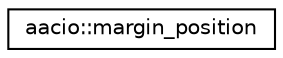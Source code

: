 digraph "Graphical Class Hierarchy"
{
  edge [fontname="Helvetica",fontsize="10",labelfontname="Helvetica",labelfontsize="10"];
  node [fontname="Helvetica",fontsize="10",shape=record];
  rankdir="LR";
  Node0 [label="aacio::margin_position",height=0.2,width=0.4,color="black", fillcolor="white", style="filled",URL="$structaacio_1_1margin__position.html"];
}
